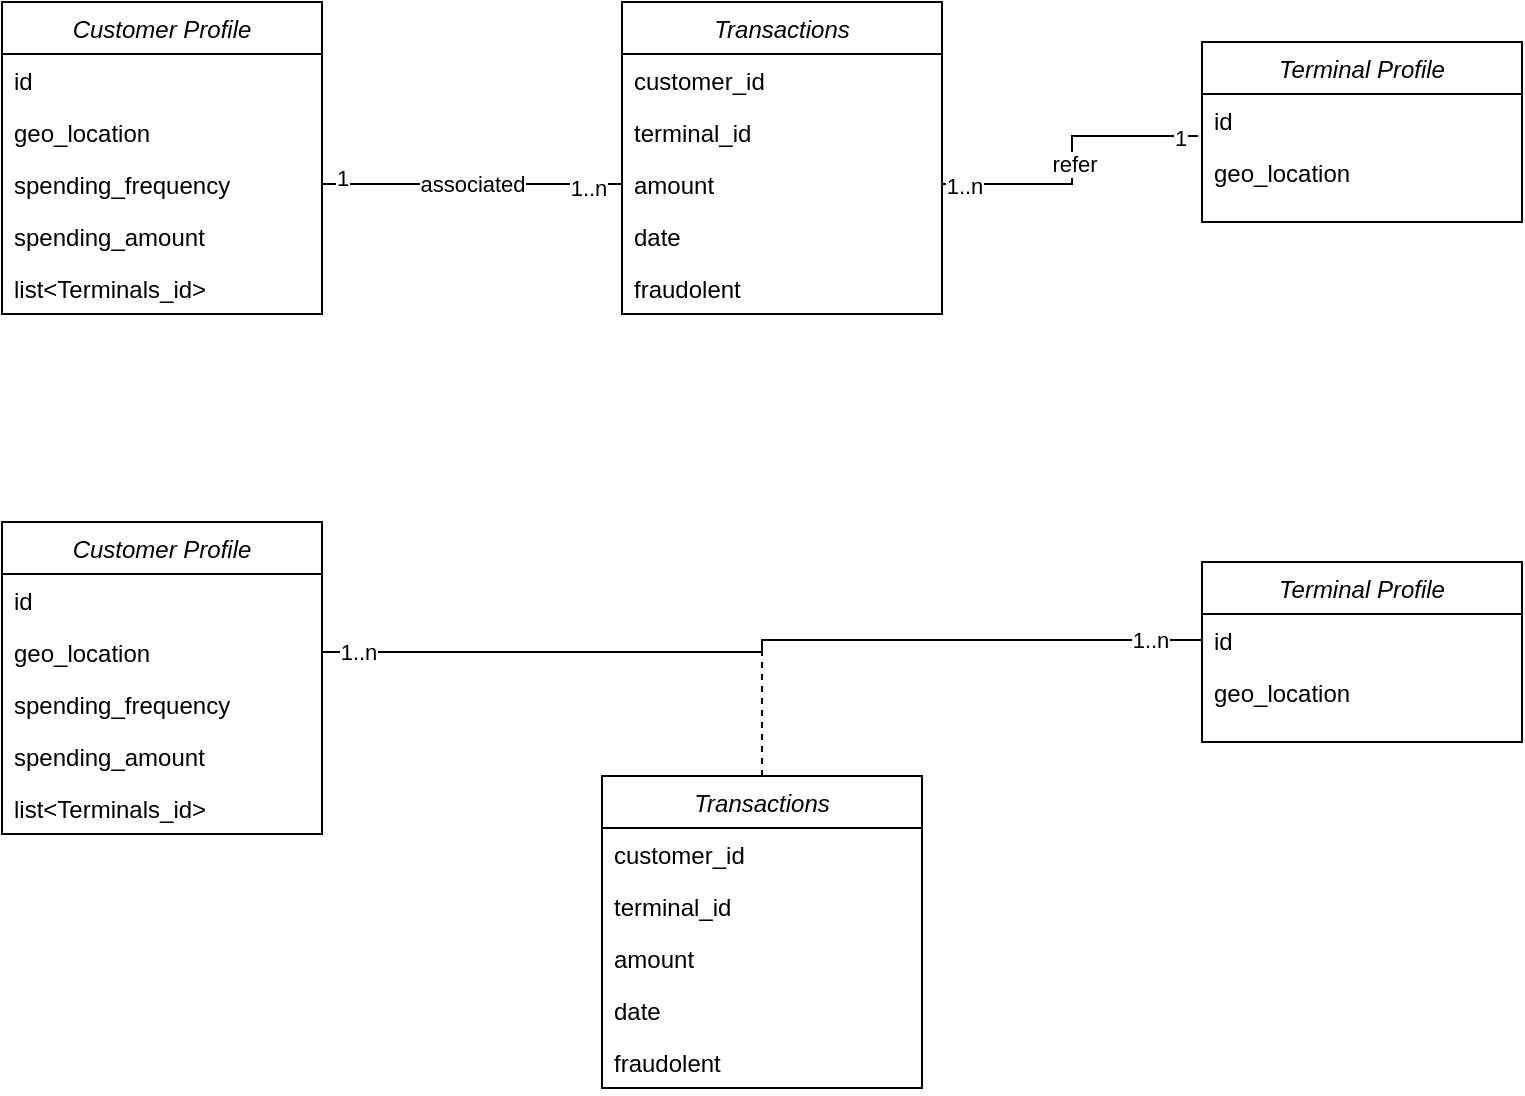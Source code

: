 <mxfile version="16.1.2" type="device"><diagram id="C5RBs43oDa-KdzZeNtuy" name="Page-1"><mxGraphModel dx="512" dy="1192" grid="1" gridSize="10" guides="1" tooltips="1" connect="1" arrows="1" fold="1" page="1" pageScale="1" pageWidth="827" pageHeight="1169" math="0" shadow="0"><root><mxCell id="WIyWlLk6GJQsqaUBKTNV-0"/><mxCell id="WIyWlLk6GJQsqaUBKTNV-1" parent="WIyWlLk6GJQsqaUBKTNV-0"/><mxCell id="zkfFHV4jXpPFQw0GAbJ--0" value="Customer Profile" style="swimlane;fontStyle=2;align=center;verticalAlign=top;childLayout=stackLayout;horizontal=1;startSize=26;horizontalStack=0;resizeParent=1;resizeLast=0;collapsible=1;marginBottom=0;rounded=0;shadow=0;strokeWidth=1;" parent="WIyWlLk6GJQsqaUBKTNV-1" vertex="1"><mxGeometry x="150" y="120" width="160" height="156" as="geometry"><mxRectangle x="230" y="140" width="160" height="26" as="alternateBounds"/></mxGeometry></mxCell><mxCell id="zkfFHV4jXpPFQw0GAbJ--1" value="id" style="text;align=left;verticalAlign=top;spacingLeft=4;spacingRight=4;overflow=hidden;rotatable=0;points=[[0,0.5],[1,0.5]];portConstraint=eastwest;" parent="zkfFHV4jXpPFQw0GAbJ--0" vertex="1"><mxGeometry y="26" width="160" height="26" as="geometry"/></mxCell><mxCell id="zkfFHV4jXpPFQw0GAbJ--2" value="geo_location" style="text;align=left;verticalAlign=top;spacingLeft=4;spacingRight=4;overflow=hidden;rotatable=0;points=[[0,0.5],[1,0.5]];portConstraint=eastwest;rounded=0;shadow=0;html=0;" parent="zkfFHV4jXpPFQw0GAbJ--0" vertex="1"><mxGeometry y="52" width="160" height="26" as="geometry"/></mxCell><mxCell id="zkfFHV4jXpPFQw0GAbJ--3" value="spending_frequency" style="text;align=left;verticalAlign=top;spacingLeft=4;spacingRight=4;overflow=hidden;rotatable=0;points=[[0,0.5],[1,0.5]];portConstraint=eastwest;rounded=0;shadow=0;html=0;" parent="zkfFHV4jXpPFQw0GAbJ--0" vertex="1"><mxGeometry y="78" width="160" height="26" as="geometry"/></mxCell><mxCell id="0-MEsS6oWWFRbgK5RUo--1" value="spending_amount" style="text;align=left;verticalAlign=top;spacingLeft=4;spacingRight=4;overflow=hidden;rotatable=0;points=[[0,0.5],[1,0.5]];portConstraint=eastwest;rounded=0;shadow=0;html=0;" vertex="1" parent="zkfFHV4jXpPFQw0GAbJ--0"><mxGeometry y="104" width="160" height="26" as="geometry"/></mxCell><mxCell id="0-MEsS6oWWFRbgK5RUo--2" value="list&lt;Terminals_id&gt;" style="text;align=left;verticalAlign=top;spacingLeft=4;spacingRight=4;overflow=hidden;rotatable=0;points=[[0,0.5],[1,0.5]];portConstraint=eastwest;rounded=0;shadow=0;html=0;" vertex="1" parent="zkfFHV4jXpPFQw0GAbJ--0"><mxGeometry y="130" width="160" height="26" as="geometry"/></mxCell><mxCell id="0-MEsS6oWWFRbgK5RUo--3" value="Terminal Profile" style="swimlane;fontStyle=2;align=center;verticalAlign=top;childLayout=stackLayout;horizontal=1;startSize=26;horizontalStack=0;resizeParent=1;resizeLast=0;collapsible=1;marginBottom=0;rounded=0;shadow=0;strokeWidth=1;" vertex="1" parent="WIyWlLk6GJQsqaUBKTNV-1"><mxGeometry x="750" y="140" width="160" height="90" as="geometry"><mxRectangle x="230" y="140" width="160" height="26" as="alternateBounds"/></mxGeometry></mxCell><mxCell id="0-MEsS6oWWFRbgK5RUo--4" value="id" style="text;align=left;verticalAlign=top;spacingLeft=4;spacingRight=4;overflow=hidden;rotatable=0;points=[[0,0.5],[1,0.5]];portConstraint=eastwest;" vertex="1" parent="0-MEsS6oWWFRbgK5RUo--3"><mxGeometry y="26" width="160" height="26" as="geometry"/></mxCell><mxCell id="0-MEsS6oWWFRbgK5RUo--17" value="geo_location" style="text;align=left;verticalAlign=top;spacingLeft=4;spacingRight=4;overflow=hidden;rotatable=0;points=[[0,0.5],[1,0.5]];portConstraint=eastwest;" vertex="1" parent="0-MEsS6oWWFRbgK5RUo--3"><mxGeometry y="52" width="160" height="26" as="geometry"/></mxCell><mxCell id="0-MEsS6oWWFRbgK5RUo--9" value="Transactions" style="swimlane;fontStyle=2;align=center;verticalAlign=top;childLayout=stackLayout;horizontal=1;startSize=26;horizontalStack=0;resizeParent=1;resizeLast=0;collapsible=1;marginBottom=0;rounded=0;shadow=0;strokeWidth=1;" vertex="1" parent="WIyWlLk6GJQsqaUBKTNV-1"><mxGeometry x="460" y="120" width="160" height="156" as="geometry"><mxRectangle x="230" y="140" width="160" height="26" as="alternateBounds"/></mxGeometry></mxCell><mxCell id="0-MEsS6oWWFRbgK5RUo--10" value="customer_id" style="text;align=left;verticalAlign=top;spacingLeft=4;spacingRight=4;overflow=hidden;rotatable=0;points=[[0,0.5],[1,0.5]];portConstraint=eastwest;" vertex="1" parent="0-MEsS6oWWFRbgK5RUo--9"><mxGeometry y="26" width="160" height="26" as="geometry"/></mxCell><mxCell id="0-MEsS6oWWFRbgK5RUo--11" value="terminal_id" style="text;align=left;verticalAlign=top;spacingLeft=4;spacingRight=4;overflow=hidden;rotatable=0;points=[[0,0.5],[1,0.5]];portConstraint=eastwest;rounded=0;shadow=0;html=0;" vertex="1" parent="0-MEsS6oWWFRbgK5RUo--9"><mxGeometry y="52" width="160" height="26" as="geometry"/></mxCell><mxCell id="0-MEsS6oWWFRbgK5RUo--12" value="amount" style="text;align=left;verticalAlign=top;spacingLeft=4;spacingRight=4;overflow=hidden;rotatable=0;points=[[0,0.5],[1,0.5]];portConstraint=eastwest;rounded=0;shadow=0;html=0;" vertex="1" parent="0-MEsS6oWWFRbgK5RUo--9"><mxGeometry y="78" width="160" height="26" as="geometry"/></mxCell><mxCell id="0-MEsS6oWWFRbgK5RUo--13" value="date" style="text;align=left;verticalAlign=top;spacingLeft=4;spacingRight=4;overflow=hidden;rotatable=0;points=[[0,0.5],[1,0.5]];portConstraint=eastwest;rounded=0;shadow=0;html=0;" vertex="1" parent="0-MEsS6oWWFRbgK5RUo--9"><mxGeometry y="104" width="160" height="26" as="geometry"/></mxCell><mxCell id="0-MEsS6oWWFRbgK5RUo--14" value="fraudolent" style="text;align=left;verticalAlign=top;spacingLeft=4;spacingRight=4;overflow=hidden;rotatable=0;points=[[0,0.5],[1,0.5]];portConstraint=eastwest;rounded=0;shadow=0;html=0;" vertex="1" parent="0-MEsS6oWWFRbgK5RUo--9"><mxGeometry y="130" width="160" height="26" as="geometry"/></mxCell><mxCell id="0-MEsS6oWWFRbgK5RUo--18" value="associated" style="edgeStyle=orthogonalEdgeStyle;rounded=0;orthogonalLoop=1;jettySize=auto;html=1;entryX=0;entryY=0.5;entryDx=0;entryDy=0;endArrow=none;endFill=0;" edge="1" parent="WIyWlLk6GJQsqaUBKTNV-1" source="zkfFHV4jXpPFQw0GAbJ--3" target="0-MEsS6oWWFRbgK5RUo--12"><mxGeometry relative="1" as="geometry"/></mxCell><mxCell id="0-MEsS6oWWFRbgK5RUo--19" value="1..n" style="edgeLabel;html=1;align=center;verticalAlign=middle;resizable=0;points=[];" vertex="1" connectable="0" parent="0-MEsS6oWWFRbgK5RUo--18"><mxGeometry x="0.773" y="-2" relative="1" as="geometry"><mxPoint as="offset"/></mxGeometry></mxCell><mxCell id="0-MEsS6oWWFRbgK5RUo--20" value="1" style="edgeLabel;html=1;align=center;verticalAlign=middle;resizable=0;points=[];" vertex="1" connectable="0" parent="0-MEsS6oWWFRbgK5RUo--18"><mxGeometry x="-0.867" y="3" relative="1" as="geometry"><mxPoint as="offset"/></mxGeometry></mxCell><mxCell id="0-MEsS6oWWFRbgK5RUo--21" style="edgeStyle=orthogonalEdgeStyle;rounded=0;orthogonalLoop=1;jettySize=auto;html=1;entryX=-0.012;entryY=-0.192;entryDx=0;entryDy=0;entryPerimeter=0;endArrow=none;endFill=0;" edge="1" parent="WIyWlLk6GJQsqaUBKTNV-1" source="0-MEsS6oWWFRbgK5RUo--12" target="0-MEsS6oWWFRbgK5RUo--17"><mxGeometry relative="1" as="geometry"/></mxCell><mxCell id="0-MEsS6oWWFRbgK5RUo--22" value="refer" style="edgeLabel;html=1;align=center;verticalAlign=middle;resizable=0;points=[];" vertex="1" connectable="0" parent="0-MEsS6oWWFRbgK5RUo--21"><mxGeometry x="-0.014" y="-1" relative="1" as="geometry"><mxPoint as="offset"/></mxGeometry></mxCell><mxCell id="0-MEsS6oWWFRbgK5RUo--23" value="1" style="edgeLabel;html=1;align=center;verticalAlign=middle;resizable=0;points=[];" vertex="1" connectable="0" parent="0-MEsS6oWWFRbgK5RUo--21"><mxGeometry x="0.881" y="-1" relative="1" as="geometry"><mxPoint as="offset"/></mxGeometry></mxCell><mxCell id="0-MEsS6oWWFRbgK5RUo--24" value="1..n" style="edgeLabel;html=1;align=center;verticalAlign=middle;resizable=0;points=[];" vertex="1" connectable="0" parent="0-MEsS6oWWFRbgK5RUo--21"><mxGeometry x="-0.855" y="-1" relative="1" as="geometry"><mxPoint as="offset"/></mxGeometry></mxCell><mxCell id="0-MEsS6oWWFRbgK5RUo--25" value="Customer Profile" style="swimlane;fontStyle=2;align=center;verticalAlign=top;childLayout=stackLayout;horizontal=1;startSize=26;horizontalStack=0;resizeParent=1;resizeLast=0;collapsible=1;marginBottom=0;rounded=0;shadow=0;strokeWidth=1;" vertex="1" parent="WIyWlLk6GJQsqaUBKTNV-1"><mxGeometry x="150" y="380" width="160" height="156" as="geometry"><mxRectangle x="230" y="140" width="160" height="26" as="alternateBounds"/></mxGeometry></mxCell><mxCell id="0-MEsS6oWWFRbgK5RUo--26" value="id" style="text;align=left;verticalAlign=top;spacingLeft=4;spacingRight=4;overflow=hidden;rotatable=0;points=[[0,0.5],[1,0.5]];portConstraint=eastwest;" vertex="1" parent="0-MEsS6oWWFRbgK5RUo--25"><mxGeometry y="26" width="160" height="26" as="geometry"/></mxCell><mxCell id="0-MEsS6oWWFRbgK5RUo--27" value="geo_location" style="text;align=left;verticalAlign=top;spacingLeft=4;spacingRight=4;overflow=hidden;rotatable=0;points=[[0,0.5],[1,0.5]];portConstraint=eastwest;rounded=0;shadow=0;html=0;" vertex="1" parent="0-MEsS6oWWFRbgK5RUo--25"><mxGeometry y="52" width="160" height="26" as="geometry"/></mxCell><mxCell id="0-MEsS6oWWFRbgK5RUo--28" value="spending_frequency" style="text;align=left;verticalAlign=top;spacingLeft=4;spacingRight=4;overflow=hidden;rotatable=0;points=[[0,0.5],[1,0.5]];portConstraint=eastwest;rounded=0;shadow=0;html=0;" vertex="1" parent="0-MEsS6oWWFRbgK5RUo--25"><mxGeometry y="78" width="160" height="26" as="geometry"/></mxCell><mxCell id="0-MEsS6oWWFRbgK5RUo--29" value="spending_amount" style="text;align=left;verticalAlign=top;spacingLeft=4;spacingRight=4;overflow=hidden;rotatable=0;points=[[0,0.5],[1,0.5]];portConstraint=eastwest;rounded=0;shadow=0;html=0;" vertex="1" parent="0-MEsS6oWWFRbgK5RUo--25"><mxGeometry y="104" width="160" height="26" as="geometry"/></mxCell><mxCell id="0-MEsS6oWWFRbgK5RUo--30" value="list&lt;Terminals_id&gt;" style="text;align=left;verticalAlign=top;spacingLeft=4;spacingRight=4;overflow=hidden;rotatable=0;points=[[0,0.5],[1,0.5]];portConstraint=eastwest;rounded=0;shadow=0;html=0;" vertex="1" parent="0-MEsS6oWWFRbgK5RUo--25"><mxGeometry y="130" width="160" height="26" as="geometry"/></mxCell><mxCell id="0-MEsS6oWWFRbgK5RUo--31" value="Terminal Profile" style="swimlane;fontStyle=2;align=center;verticalAlign=top;childLayout=stackLayout;horizontal=1;startSize=26;horizontalStack=0;resizeParent=1;resizeLast=0;collapsible=1;marginBottom=0;rounded=0;shadow=0;strokeWidth=1;" vertex="1" parent="WIyWlLk6GJQsqaUBKTNV-1"><mxGeometry x="750" y="400" width="160" height="90" as="geometry"><mxRectangle x="230" y="140" width="160" height="26" as="alternateBounds"/></mxGeometry></mxCell><mxCell id="0-MEsS6oWWFRbgK5RUo--32" value="id" style="text;align=left;verticalAlign=top;spacingLeft=4;spacingRight=4;overflow=hidden;rotatable=0;points=[[0,0.5],[1,0.5]];portConstraint=eastwest;" vertex="1" parent="0-MEsS6oWWFRbgK5RUo--31"><mxGeometry y="26" width="160" height="26" as="geometry"/></mxCell><mxCell id="0-MEsS6oWWFRbgK5RUo--33" value="geo_location" style="text;align=left;verticalAlign=top;spacingLeft=4;spacingRight=4;overflow=hidden;rotatable=0;points=[[0,0.5],[1,0.5]];portConstraint=eastwest;" vertex="1" parent="0-MEsS6oWWFRbgK5RUo--31"><mxGeometry y="52" width="160" height="26" as="geometry"/></mxCell><mxCell id="0-MEsS6oWWFRbgK5RUo--49" style="edgeStyle=orthogonalEdgeStyle;rounded=0;orthogonalLoop=1;jettySize=auto;html=1;endArrow=none;endFill=0;dashed=1;" edge="1" parent="WIyWlLk6GJQsqaUBKTNV-1" source="0-MEsS6oWWFRbgK5RUo--34"><mxGeometry relative="1" as="geometry"><mxPoint x="530" y="440.0" as="targetPoint"/></mxGeometry></mxCell><mxCell id="0-MEsS6oWWFRbgK5RUo--34" value="Transactions" style="swimlane;fontStyle=2;align=center;verticalAlign=top;childLayout=stackLayout;horizontal=1;startSize=26;horizontalStack=0;resizeParent=1;resizeLast=0;collapsible=1;marginBottom=0;rounded=0;shadow=0;strokeWidth=1;" vertex="1" parent="WIyWlLk6GJQsqaUBKTNV-1"><mxGeometry x="450" y="507" width="160" height="156" as="geometry"><mxRectangle x="230" y="140" width="160" height="26" as="alternateBounds"/></mxGeometry></mxCell><mxCell id="0-MEsS6oWWFRbgK5RUo--35" value="customer_id" style="text;align=left;verticalAlign=top;spacingLeft=4;spacingRight=4;overflow=hidden;rotatable=0;points=[[0,0.5],[1,0.5]];portConstraint=eastwest;" vertex="1" parent="0-MEsS6oWWFRbgK5RUo--34"><mxGeometry y="26" width="160" height="26" as="geometry"/></mxCell><mxCell id="0-MEsS6oWWFRbgK5RUo--36" value="terminal_id" style="text;align=left;verticalAlign=top;spacingLeft=4;spacingRight=4;overflow=hidden;rotatable=0;points=[[0,0.5],[1,0.5]];portConstraint=eastwest;rounded=0;shadow=0;html=0;" vertex="1" parent="0-MEsS6oWWFRbgK5RUo--34"><mxGeometry y="52" width="160" height="26" as="geometry"/></mxCell><mxCell id="0-MEsS6oWWFRbgK5RUo--37" value="amount" style="text;align=left;verticalAlign=top;spacingLeft=4;spacingRight=4;overflow=hidden;rotatable=0;points=[[0,0.5],[1,0.5]];portConstraint=eastwest;rounded=0;shadow=0;html=0;" vertex="1" parent="0-MEsS6oWWFRbgK5RUo--34"><mxGeometry y="78" width="160" height="26" as="geometry"/></mxCell><mxCell id="0-MEsS6oWWFRbgK5RUo--38" value="date" style="text;align=left;verticalAlign=top;spacingLeft=4;spacingRight=4;overflow=hidden;rotatable=0;points=[[0,0.5],[1,0.5]];portConstraint=eastwest;rounded=0;shadow=0;html=0;" vertex="1" parent="0-MEsS6oWWFRbgK5RUo--34"><mxGeometry y="104" width="160" height="26" as="geometry"/></mxCell><mxCell id="0-MEsS6oWWFRbgK5RUo--39" value="fraudolent" style="text;align=left;verticalAlign=top;spacingLeft=4;spacingRight=4;overflow=hidden;rotatable=0;points=[[0,0.5],[1,0.5]];portConstraint=eastwest;rounded=0;shadow=0;html=0;" vertex="1" parent="0-MEsS6oWWFRbgK5RUo--34"><mxGeometry y="130" width="160" height="26" as="geometry"/></mxCell><mxCell id="0-MEsS6oWWFRbgK5RUo--47" style="edgeStyle=orthogonalEdgeStyle;rounded=0;orthogonalLoop=1;jettySize=auto;html=1;entryX=0;entryY=0.5;entryDx=0;entryDy=0;endArrow=none;endFill=0;" edge="1" parent="WIyWlLk6GJQsqaUBKTNV-1" source="0-MEsS6oWWFRbgK5RUo--27" target="0-MEsS6oWWFRbgK5RUo--32"><mxGeometry relative="1" as="geometry"/></mxCell><mxCell id="0-MEsS6oWWFRbgK5RUo--50" value="1..n" style="edgeLabel;html=1;align=center;verticalAlign=middle;resizable=0;points=[];" vertex="1" connectable="0" parent="0-MEsS6oWWFRbgK5RUo--47"><mxGeometry x="-0.919" relative="1" as="geometry"><mxPoint as="offset"/></mxGeometry></mxCell><mxCell id="0-MEsS6oWWFRbgK5RUo--51" value="1..n" style="edgeLabel;html=1;align=center;verticalAlign=middle;resizable=0;points=[];" vertex="1" connectable="0" parent="0-MEsS6oWWFRbgK5RUo--47"><mxGeometry x="0.887" relative="1" as="geometry"><mxPoint x="-1" as="offset"/></mxGeometry></mxCell></root></mxGraphModel></diagram></mxfile>